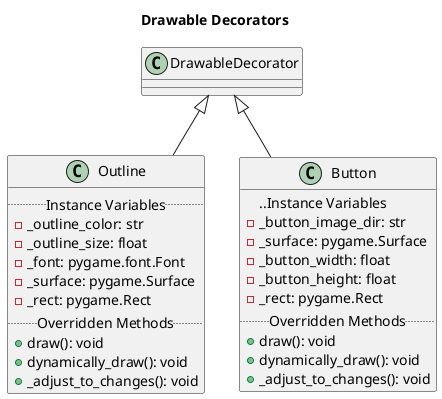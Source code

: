 @startuml Drawable Decorators
title Drawable Decorators

class Outline extends DrawableDecorator{
    ..Instance Variables..
    - _outline_color: str
    - _outline_size: float
    - _font: pygame.font.Font
    - _surface: pygame.Surface
    - _rect: pygame.Rect
    ..Overridden Methods..
    + draw(): void
    + dynamically_draw(): void
    + _adjust_to_changes(): void
}

class Button extends DrawableDecorator{
    ..Instance Variables
    - _button_image_dir: str
    - _surface: pygame.Surface
    - _button_width: float
    - _button_height: float
    - _rect: pygame.Rect
    ..Overridden Methods..
    + draw(): void
    + dynamically_draw(): void
    + _adjust_to_changes(): void
}
@enduml